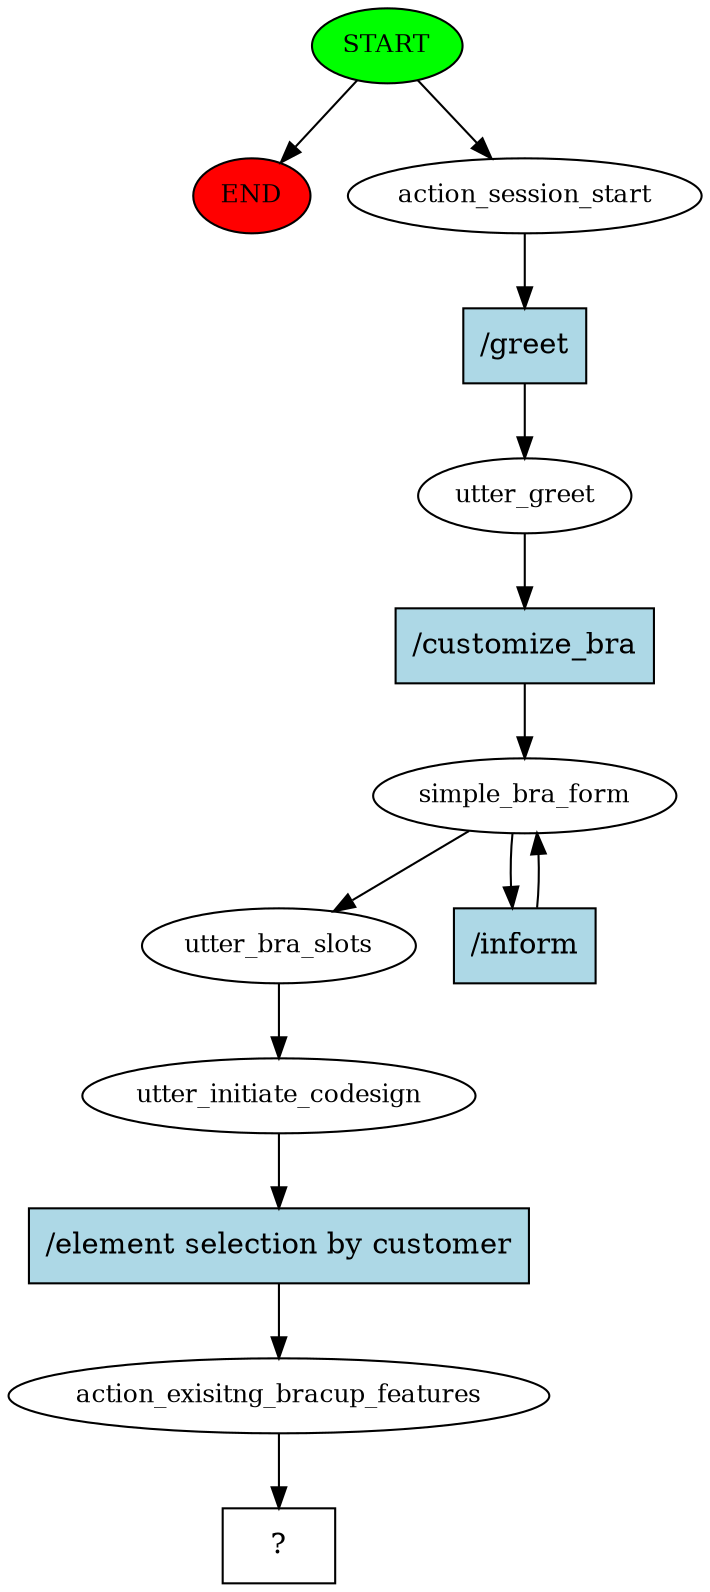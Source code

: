 digraph  {
0 [class="start active", fillcolor=green, fontsize=12, label=START, style=filled];
"-1" [class=end, fillcolor=red, fontsize=12, label=END, style=filled];
1 [class=active, fontsize=12, label=action_session_start];
2 [class=active, fontsize=12, label=utter_greet];
3 [class=active, fontsize=12, label=simple_bra_form];
5 [class=active, fontsize=12, label=utter_bra_slots];
6 [class=active, fontsize=12, label=utter_initiate_codesign];
7 [class=active, fontsize=12, label=action_exisitng_bracup_features];
8 [class="intent dashed active", label="  ?  ", shape=rect];
9 [class="intent active", fillcolor=lightblue, label="/greet", shape=rect, style=filled];
10 [class="intent active", fillcolor=lightblue, label="/customize_bra", shape=rect, style=filled];
11 [class="intent active", fillcolor=lightblue, label="/inform", shape=rect, style=filled];
12 [class="intent active", fillcolor=lightblue, label="/element selection by customer", shape=rect, style=filled];
0 -> "-1"  [class="", key=NONE, label=""];
0 -> 1  [class=active, key=NONE, label=""];
1 -> 9  [class=active, key=0];
2 -> 10  [class=active, key=0];
3 -> 5  [class=active, key=NONE, label=""];
3 -> 11  [class=active, key=0];
5 -> 6  [class=active, key=NONE, label=""];
6 -> 12  [class=active, key=0];
7 -> 8  [class=active, key=NONE, label=""];
9 -> 2  [class=active, key=0];
10 -> 3  [class=active, key=0];
11 -> 3  [class=active, key=0];
12 -> 7  [class=active, key=0];
}
